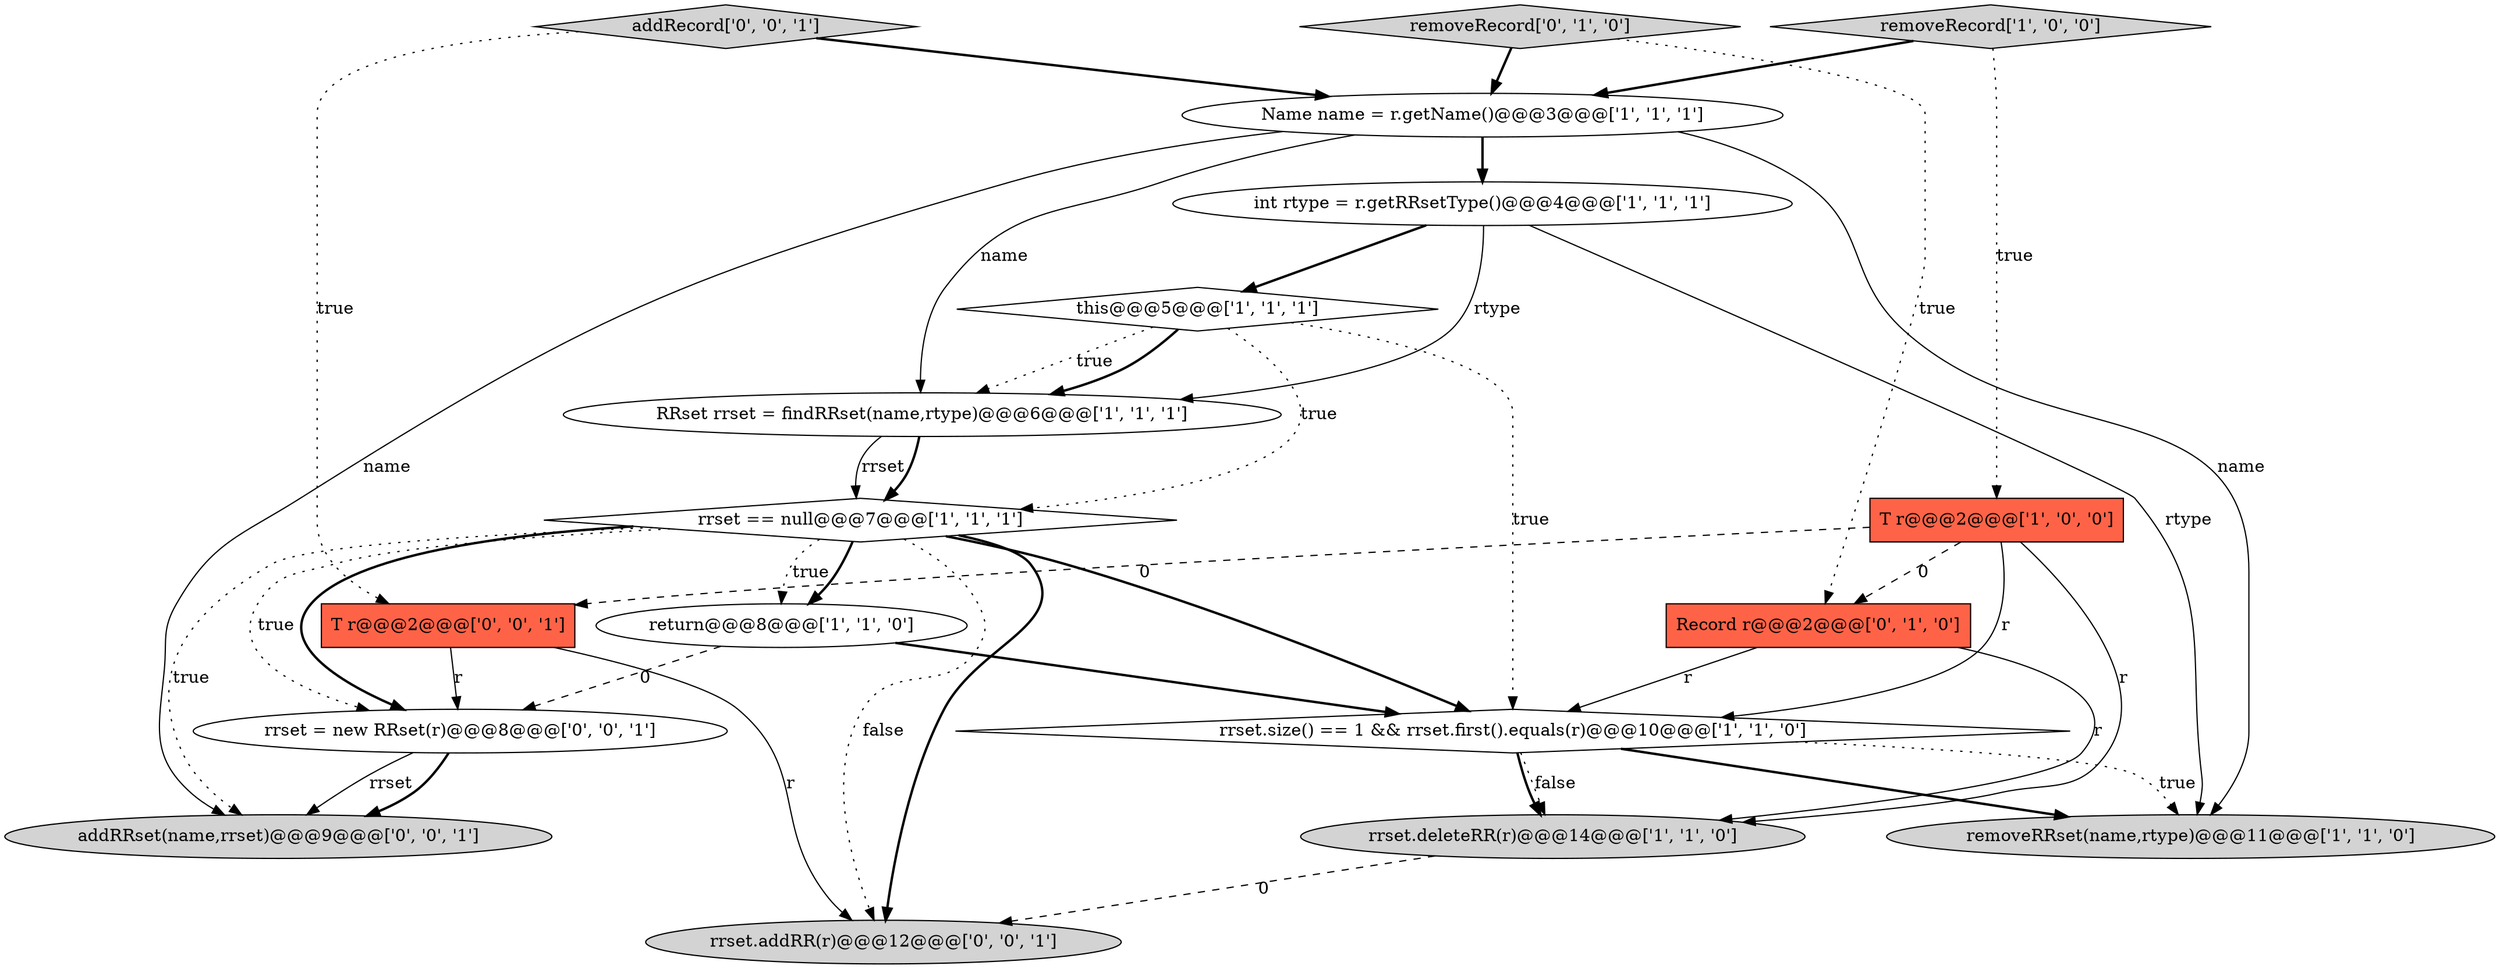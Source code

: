 digraph {
5 [style = filled, label = "int rtype = r.getRRsetType()@@@4@@@['1', '1', '1']", fillcolor = white, shape = ellipse image = "AAA0AAABBB1BBB"];
17 [style = filled, label = "rrset = new RRset(r)@@@8@@@['0', '0', '1']", fillcolor = white, shape = ellipse image = "AAA0AAABBB3BBB"];
6 [style = filled, label = "rrset == null@@@7@@@['1', '1', '1']", fillcolor = white, shape = diamond image = "AAA0AAABBB1BBB"];
7 [style = filled, label = "return@@@8@@@['1', '1', '0']", fillcolor = white, shape = ellipse image = "AAA0AAABBB1BBB"];
12 [style = filled, label = "removeRecord['0', '1', '0']", fillcolor = lightgray, shape = diamond image = "AAA0AAABBB2BBB"];
0 [style = filled, label = "Name name = r.getName()@@@3@@@['1', '1', '1']", fillcolor = white, shape = ellipse image = "AAA0AAABBB1BBB"];
14 [style = filled, label = "addRecord['0', '0', '1']", fillcolor = lightgray, shape = diamond image = "AAA0AAABBB3BBB"];
10 [style = filled, label = "rrset.deleteRR(r)@@@14@@@['1', '1', '0']", fillcolor = lightgray, shape = ellipse image = "AAA0AAABBB1BBB"];
11 [style = filled, label = "Record r@@@2@@@['0', '1', '0']", fillcolor = tomato, shape = box image = "AAA1AAABBB2BBB"];
13 [style = filled, label = "T r@@@2@@@['0', '0', '1']", fillcolor = tomato, shape = box image = "AAA0AAABBB3BBB"];
4 [style = filled, label = "removeRecord['1', '0', '0']", fillcolor = lightgray, shape = diamond image = "AAA0AAABBB1BBB"];
3 [style = filled, label = "rrset.size() == 1 && rrset.first().equals(r)@@@10@@@['1', '1', '0']", fillcolor = white, shape = diamond image = "AAA0AAABBB1BBB"];
9 [style = filled, label = "removeRRset(name,rtype)@@@11@@@['1', '1', '0']", fillcolor = lightgray, shape = ellipse image = "AAA0AAABBB1BBB"];
8 [style = filled, label = "this@@@5@@@['1', '1', '1']", fillcolor = white, shape = diamond image = "AAA0AAABBB1BBB"];
15 [style = filled, label = "addRRset(name,rrset)@@@9@@@['0', '0', '1']", fillcolor = lightgray, shape = ellipse image = "AAA0AAABBB3BBB"];
2 [style = filled, label = "RRset rrset = findRRset(name,rtype)@@@6@@@['1', '1', '1']", fillcolor = white, shape = ellipse image = "AAA0AAABBB1BBB"];
16 [style = filled, label = "rrset.addRR(r)@@@12@@@['0', '0', '1']", fillcolor = lightgray, shape = ellipse image = "AAA0AAABBB3BBB"];
1 [style = filled, label = "T r@@@2@@@['1', '0', '0']", fillcolor = tomato, shape = box image = "AAA1AAABBB1BBB"];
6->17 [style = bold, label=""];
6->3 [style = bold, label=""];
5->8 [style = bold, label=""];
2->6 [style = solid, label="rrset"];
4->1 [style = dotted, label="true"];
6->16 [style = dotted, label="false"];
7->17 [style = dashed, label="0"];
2->6 [style = bold, label=""];
8->2 [style = dotted, label="true"];
5->2 [style = solid, label="rtype"];
13->17 [style = solid, label="r"];
0->15 [style = solid, label="name"];
17->15 [style = solid, label="rrset"];
13->16 [style = solid, label="r"];
11->10 [style = solid, label="r"];
3->9 [style = dotted, label="true"];
12->0 [style = bold, label=""];
6->17 [style = dotted, label="true"];
8->3 [style = dotted, label="true"];
7->3 [style = bold, label=""];
14->13 [style = dotted, label="true"];
4->0 [style = bold, label=""];
12->11 [style = dotted, label="true"];
1->13 [style = dashed, label="0"];
3->9 [style = bold, label=""];
3->10 [style = bold, label=""];
3->10 [style = dotted, label="false"];
8->6 [style = dotted, label="true"];
14->0 [style = bold, label=""];
8->2 [style = bold, label=""];
1->10 [style = solid, label="r"];
6->16 [style = bold, label=""];
1->11 [style = dashed, label="0"];
17->15 [style = bold, label=""];
6->7 [style = dotted, label="true"];
1->3 [style = solid, label="r"];
10->16 [style = dashed, label="0"];
6->7 [style = bold, label=""];
5->9 [style = solid, label="rtype"];
0->9 [style = solid, label="name"];
0->2 [style = solid, label="name"];
11->3 [style = solid, label="r"];
0->5 [style = bold, label=""];
6->15 [style = dotted, label="true"];
}
